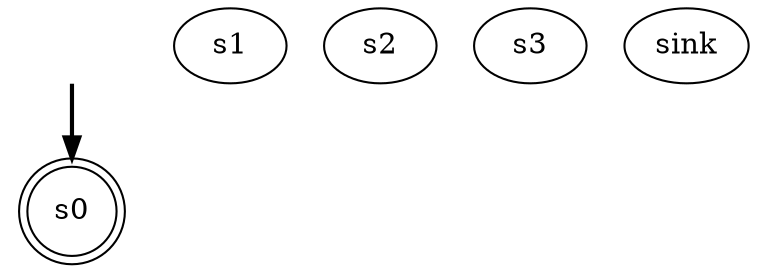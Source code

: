 digraph{
    fake [style=invisible]
    s0 [root=true, shape=doublecircle]

    fake -> s0 [style=bold]

    s1
    s2
    s3
    sink
}